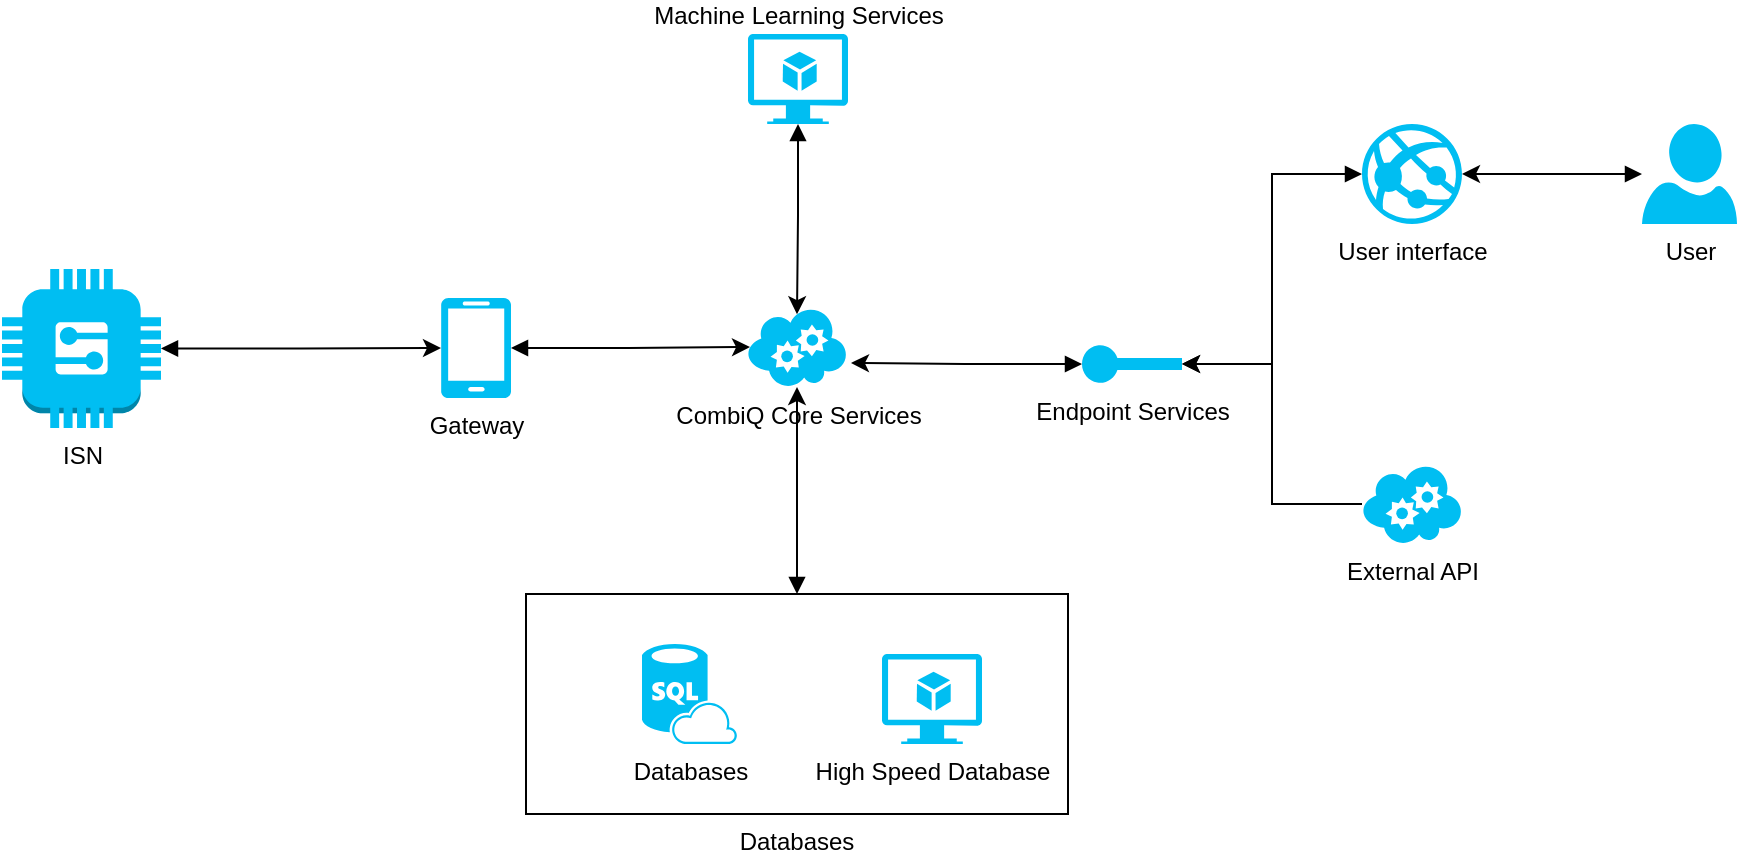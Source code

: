 <mxfile pages="1" version="11.2.1" type="github"><diagram id="LqM6onwOQd0Okm76uDqK" name="Page-1"><mxGraphModel dx="2232" dy="765" grid="1" gridSize="10" guides="1" tooltips="1" connect="1" arrows="1" fold="1" page="1" pageScale="1" pageWidth="850" pageHeight="1100" math="0" shadow="0"><root><mxCell id="0"/><mxCell id="1" parent="0"/><mxCell id="cEJeAylLHNZn5w-kEuxQ-18" style="edgeStyle=orthogonalEdgeStyle;rounded=0;orthogonalLoop=1;jettySize=auto;html=1;startArrow=block;startFill=1;" edge="1" parent="1" source="cEJeAylLHNZn5w-kEuxQ-17" target="cEJeAylLHNZn5w-kEuxQ-5"><mxGeometry relative="1" as="geometry"/></mxCell><mxCell id="cEJeAylLHNZn5w-kEuxQ-17" value="Databases" style="rounded=0;whiteSpace=wrap;html=1;fillColor=#FFFFFF;labelPosition=center;verticalLabelPosition=bottom;align=center;verticalAlign=top;" vertex="1" parent="1"><mxGeometry x="182" y="450" width="271" height="110" as="geometry"/></mxCell><mxCell id="cEJeAylLHNZn5w-kEuxQ-13" style="edgeStyle=orthogonalEdgeStyle;rounded=0;orthogonalLoop=1;jettySize=auto;html=1;entryX=1;entryY=0.5;entryDx=0;entryDy=0;entryPerimeter=0;startArrow=block;startFill=1;" edge="1" parent="1" source="cEJeAylLHNZn5w-kEuxQ-1" target="cEJeAylLHNZn5w-kEuxQ-8"><mxGeometry relative="1" as="geometry"/></mxCell><mxCell id="cEJeAylLHNZn5w-kEuxQ-1" value="User interface" style="verticalLabelPosition=bottom;html=1;verticalAlign=top;align=center;strokeColor=none;fillColor=#00BEF2;shape=mxgraph.azure.azure_website;pointerEvents=1;" vertex="1" parent="1"><mxGeometry x="600" y="215" width="50" height="50" as="geometry"/></mxCell><mxCell id="cEJeAylLHNZn5w-kEuxQ-2" value="Databases" style="verticalLabelPosition=bottom;html=1;verticalAlign=top;align=center;strokeColor=none;fillColor=#00BEF2;shape=mxgraph.azure.sql_database_sql_azure;" vertex="1" parent="1"><mxGeometry x="240" y="475" width="47.5" height="50" as="geometry"/></mxCell><mxCell id="cEJeAylLHNZn5w-kEuxQ-19" style="edgeStyle=orthogonalEdgeStyle;rounded=0;orthogonalLoop=1;jettySize=auto;html=1;entryX=0.03;entryY=0.5;entryDx=0;entryDy=0;entryPerimeter=0;startArrow=block;startFill=1;" edge="1" parent="1" source="cEJeAylLHNZn5w-kEuxQ-4" target="cEJeAylLHNZn5w-kEuxQ-5"><mxGeometry relative="1" as="geometry"/></mxCell><mxCell id="cEJeAylLHNZn5w-kEuxQ-4" value="Gateway" style="verticalLabelPosition=bottom;html=1;verticalAlign=top;align=center;strokeColor=none;fillColor=#00BEF2;shape=mxgraph.azure.mobile;pointerEvents=1;" vertex="1" parent="1"><mxGeometry x="139.5" y="302" width="35" height="50" as="geometry"/></mxCell><mxCell id="cEJeAylLHNZn5w-kEuxQ-5" value="CombiQ Core Services" style="verticalLabelPosition=bottom;html=1;verticalAlign=top;align=center;strokeColor=none;fillColor=#00BEF2;shape=mxgraph.azure.cloud_service;" vertex="1" parent="1"><mxGeometry x="292.5" y="306.5" width="50" height="40" as="geometry"/></mxCell><mxCell id="cEJeAylLHNZn5w-kEuxQ-16" style="edgeStyle=orthogonalEdgeStyle;rounded=0;orthogonalLoop=1;jettySize=auto;html=1;entryX=0.5;entryY=0.09;entryDx=0;entryDy=0;entryPerimeter=0;startArrow=block;startFill=1;" edge="1" parent="1" source="cEJeAylLHNZn5w-kEuxQ-6" target="cEJeAylLHNZn5w-kEuxQ-5"><mxGeometry relative="1" as="geometry"/></mxCell><mxCell id="cEJeAylLHNZn5w-kEuxQ-6" value="Machine Learning Services" style="verticalLabelPosition=top;html=1;verticalAlign=bottom;align=center;strokeColor=none;fillColor=#00BEF2;shape=mxgraph.azure.virtual_machine_feature;pointerEvents=1;labelPosition=center;" vertex="1" parent="1"><mxGeometry x="293" y="170" width="50" height="45" as="geometry"/></mxCell><mxCell id="cEJeAylLHNZn5w-kEuxQ-14" style="edgeStyle=orthogonalEdgeStyle;rounded=0;orthogonalLoop=1;jettySize=auto;html=1;entryX=1;entryY=0.5;entryDx=0;entryDy=0;entryPerimeter=0;startArrow=block;startFill=1;" edge="1" parent="1" source="cEJeAylLHNZn5w-kEuxQ-7" target="cEJeAylLHNZn5w-kEuxQ-1"><mxGeometry relative="1" as="geometry"/></mxCell><mxCell id="cEJeAylLHNZn5w-kEuxQ-7" value="User" style="verticalLabelPosition=bottom;html=1;verticalAlign=top;align=center;strokeColor=none;fillColor=#00BEF2;shape=mxgraph.azure.user;" vertex="1" parent="1"><mxGeometry x="740" y="215" width="47.5" height="50" as="geometry"/></mxCell><mxCell id="cEJeAylLHNZn5w-kEuxQ-15" style="edgeStyle=orthogonalEdgeStyle;rounded=0;orthogonalLoop=1;jettySize=auto;html=1;entryX=1.04;entryY=0.7;entryDx=0;entryDy=0;entryPerimeter=0;startArrow=block;startFill=1;" edge="1" parent="1" source="cEJeAylLHNZn5w-kEuxQ-8" target="cEJeAylLHNZn5w-kEuxQ-5"><mxGeometry relative="1" as="geometry"/></mxCell><mxCell id="cEJeAylLHNZn5w-kEuxQ-8" value="Endpoint Services" style="verticalLabelPosition=bottom;html=1;verticalAlign=top;align=center;strokeColor=none;fillColor=#00BEF2;shape=mxgraph.azure.service_endpoint;" vertex="1" parent="1"><mxGeometry x="460" y="325" width="50" height="20" as="geometry"/></mxCell><mxCell id="cEJeAylLHNZn5w-kEuxQ-20" style="edgeStyle=orthogonalEdgeStyle;rounded=0;orthogonalLoop=1;jettySize=auto;html=1;entryX=0;entryY=0.5;entryDx=0;entryDy=0;entryPerimeter=0;startArrow=block;startFill=1;" edge="1" parent="1" source="cEJeAylLHNZn5w-kEuxQ-9" target="cEJeAylLHNZn5w-kEuxQ-4"><mxGeometry relative="1" as="geometry"/></mxCell><mxCell id="cEJeAylLHNZn5w-kEuxQ-9" value="ISN" style="outlineConnect=0;dashed=0;verticalLabelPosition=bottom;verticalAlign=top;align=center;html=1;shape=mxgraph.aws3.generic;fillColor=#00BEF2;gradientColor=none;" vertex="1" parent="1"><mxGeometry x="-80" y="287.5" width="79.5" height="79.5" as="geometry"/></mxCell><mxCell id="cEJeAylLHNZn5w-kEuxQ-10" value="High Speed Database" style="verticalLabelPosition=bottom;html=1;verticalAlign=top;align=center;strokeColor=none;fillColor=#00BEF2;shape=mxgraph.azure.virtual_machine_feature;pointerEvents=1;" vertex="1" parent="1"><mxGeometry x="360" y="480" width="50" height="45" as="geometry"/></mxCell><mxCell id="cEJeAylLHNZn5w-kEuxQ-12" style="edgeStyle=orthogonalEdgeStyle;rounded=0;orthogonalLoop=1;jettySize=auto;html=1;entryX=1;entryY=0.5;entryDx=0;entryDy=0;entryPerimeter=0;" edge="1" parent="1" source="cEJeAylLHNZn5w-kEuxQ-11" target="cEJeAylLHNZn5w-kEuxQ-8"><mxGeometry relative="1" as="geometry"/></mxCell><mxCell id="cEJeAylLHNZn5w-kEuxQ-11" value="External API" style="verticalLabelPosition=bottom;html=1;verticalAlign=top;align=center;strokeColor=none;fillColor=#00BEF2;shape=mxgraph.azure.cloud_service;" vertex="1" parent="1"><mxGeometry x="600" y="385" width="50" height="40" as="geometry"/></mxCell></root></mxGraphModel></diagram></mxfile>
